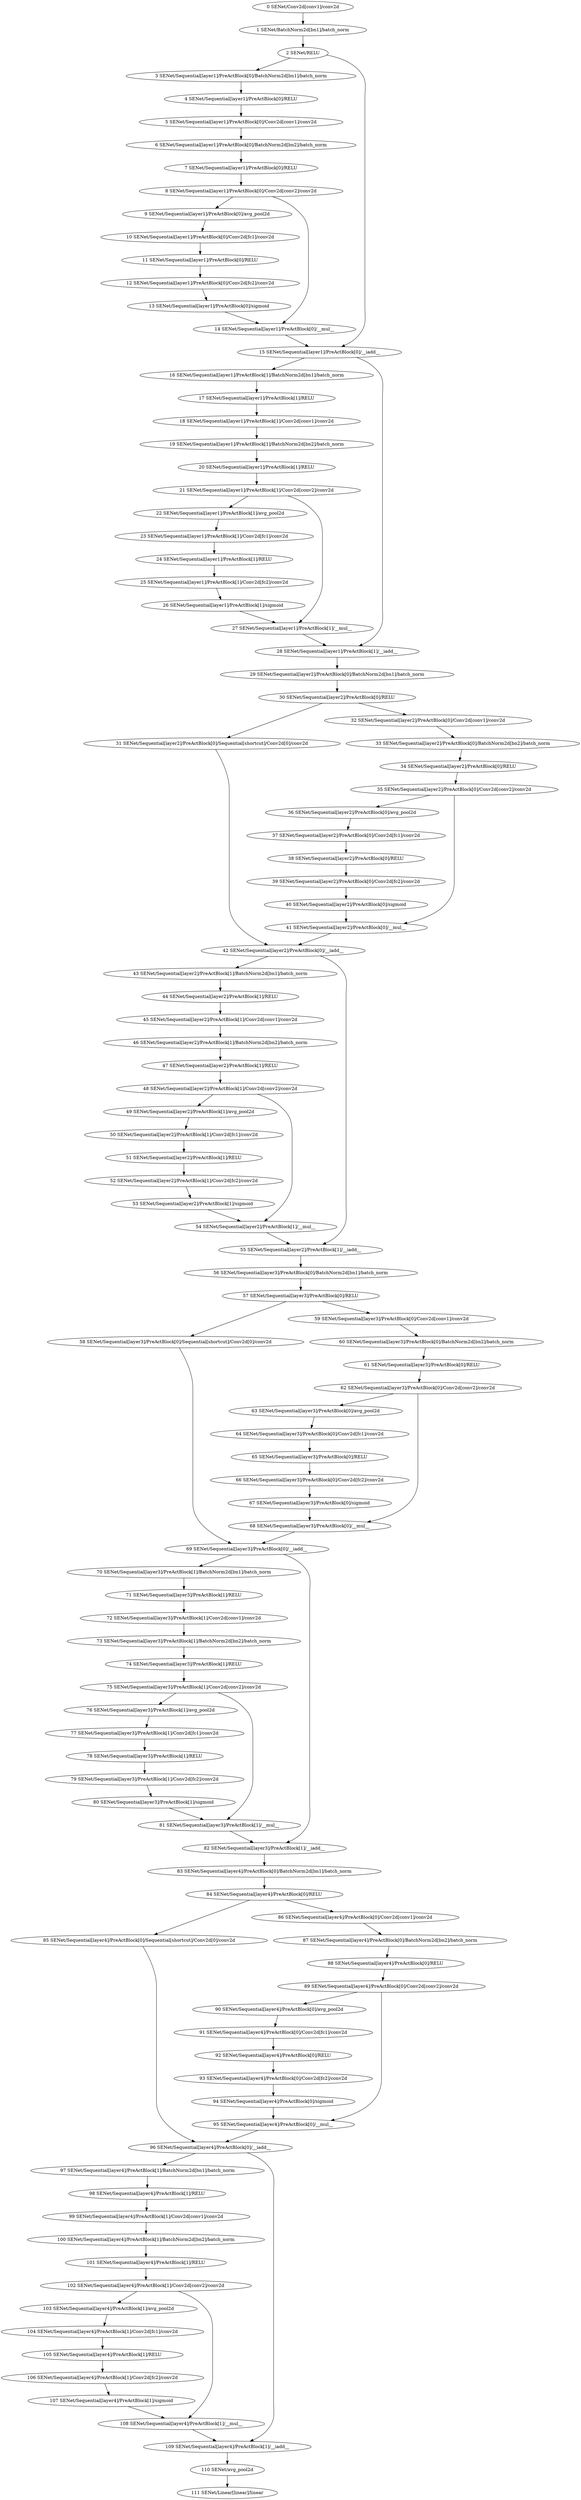 strict digraph  {
"0 SENet/Conv2d[conv1]/conv2d" [id=0, scope="SENet/Conv2d[conv1]", type=conv2d];
"1 SENet/BatchNorm2d[bn1]/batch_norm" [id=1, scope="SENet/BatchNorm2d[bn1]", type=batch_norm];
"2 SENet/RELU" [id=2, scope=SENet, type=RELU];
"3 SENet/Sequential[layer1]/PreActBlock[0]/BatchNorm2d[bn1]/batch_norm" [id=3, scope="SENet/Sequential[layer1]/PreActBlock[0]/BatchNorm2d[bn1]", type=batch_norm];
"4 SENet/Sequential[layer1]/PreActBlock[0]/RELU" [id=4, scope="SENet/Sequential[layer1]/PreActBlock[0]", type=RELU];
"5 SENet/Sequential[layer1]/PreActBlock[0]/Conv2d[conv1]/conv2d" [id=5, scope="SENet/Sequential[layer1]/PreActBlock[0]/Conv2d[conv1]", type=conv2d];
"6 SENet/Sequential[layer1]/PreActBlock[0]/BatchNorm2d[bn2]/batch_norm" [id=6, scope="SENet/Sequential[layer1]/PreActBlock[0]/BatchNorm2d[bn2]", type=batch_norm];
"7 SENet/Sequential[layer1]/PreActBlock[0]/RELU" [id=7, scope="SENet/Sequential[layer1]/PreActBlock[0]", type=RELU];
"8 SENet/Sequential[layer1]/PreActBlock[0]/Conv2d[conv2]/conv2d" [id=8, scope="SENet/Sequential[layer1]/PreActBlock[0]/Conv2d[conv2]", type=conv2d];
"9 SENet/Sequential[layer1]/PreActBlock[0]/avg_pool2d" [id=9, scope="SENet/Sequential[layer1]/PreActBlock[0]", type=avg_pool2d];
"10 SENet/Sequential[layer1]/PreActBlock[0]/Conv2d[fc1]/conv2d" [id=10, scope="SENet/Sequential[layer1]/PreActBlock[0]/Conv2d[fc1]", type=conv2d];
"11 SENet/Sequential[layer1]/PreActBlock[0]/RELU" [id=11, scope="SENet/Sequential[layer1]/PreActBlock[0]", type=RELU];
"12 SENet/Sequential[layer1]/PreActBlock[0]/Conv2d[fc2]/conv2d" [id=12, scope="SENet/Sequential[layer1]/PreActBlock[0]/Conv2d[fc2]", type=conv2d];
"13 SENet/Sequential[layer1]/PreActBlock[0]/sigmoid" [id=13, scope="SENet/Sequential[layer1]/PreActBlock[0]", type=sigmoid];
"14 SENet/Sequential[layer1]/PreActBlock[0]/__mul__" [id=14, scope="SENet/Sequential[layer1]/PreActBlock[0]", type=__mul__];
"15 SENet/Sequential[layer1]/PreActBlock[0]/__iadd__" [id=15, scope="SENet/Sequential[layer1]/PreActBlock[0]", type=__iadd__];
"16 SENet/Sequential[layer1]/PreActBlock[1]/BatchNorm2d[bn1]/batch_norm" [id=16, scope="SENet/Sequential[layer1]/PreActBlock[1]/BatchNorm2d[bn1]", type=batch_norm];
"17 SENet/Sequential[layer1]/PreActBlock[1]/RELU" [id=17, scope="SENet/Sequential[layer1]/PreActBlock[1]", type=RELU];
"18 SENet/Sequential[layer1]/PreActBlock[1]/Conv2d[conv1]/conv2d" [id=18, scope="SENet/Sequential[layer1]/PreActBlock[1]/Conv2d[conv1]", type=conv2d];
"19 SENet/Sequential[layer1]/PreActBlock[1]/BatchNorm2d[bn2]/batch_norm" [id=19, scope="SENet/Sequential[layer1]/PreActBlock[1]/BatchNorm2d[bn2]", type=batch_norm];
"20 SENet/Sequential[layer1]/PreActBlock[1]/RELU" [id=20, scope="SENet/Sequential[layer1]/PreActBlock[1]", type=RELU];
"21 SENet/Sequential[layer1]/PreActBlock[1]/Conv2d[conv2]/conv2d" [id=21, scope="SENet/Sequential[layer1]/PreActBlock[1]/Conv2d[conv2]", type=conv2d];
"22 SENet/Sequential[layer1]/PreActBlock[1]/avg_pool2d" [id=22, scope="SENet/Sequential[layer1]/PreActBlock[1]", type=avg_pool2d];
"23 SENet/Sequential[layer1]/PreActBlock[1]/Conv2d[fc1]/conv2d" [id=23, scope="SENet/Sequential[layer1]/PreActBlock[1]/Conv2d[fc1]", type=conv2d];
"24 SENet/Sequential[layer1]/PreActBlock[1]/RELU" [id=24, scope="SENet/Sequential[layer1]/PreActBlock[1]", type=RELU];
"25 SENet/Sequential[layer1]/PreActBlock[1]/Conv2d[fc2]/conv2d" [id=25, scope="SENet/Sequential[layer1]/PreActBlock[1]/Conv2d[fc2]", type=conv2d];
"26 SENet/Sequential[layer1]/PreActBlock[1]/sigmoid" [id=26, scope="SENet/Sequential[layer1]/PreActBlock[1]", type=sigmoid];
"27 SENet/Sequential[layer1]/PreActBlock[1]/__mul__" [id=27, scope="SENet/Sequential[layer1]/PreActBlock[1]", type=__mul__];
"28 SENet/Sequential[layer1]/PreActBlock[1]/__iadd__" [id=28, scope="SENet/Sequential[layer1]/PreActBlock[1]", type=__iadd__];
"29 SENet/Sequential[layer2]/PreActBlock[0]/BatchNorm2d[bn1]/batch_norm" [id=29, scope="SENet/Sequential[layer2]/PreActBlock[0]/BatchNorm2d[bn1]", type=batch_norm];
"30 SENet/Sequential[layer2]/PreActBlock[0]/RELU" [id=30, scope="SENet/Sequential[layer2]/PreActBlock[0]", type=RELU];
"31 SENet/Sequential[layer2]/PreActBlock[0]/Sequential[shortcut]/Conv2d[0]/conv2d" [id=31, scope="SENet/Sequential[layer2]/PreActBlock[0]/Sequential[shortcut]/Conv2d[0]", type=conv2d];
"32 SENet/Sequential[layer2]/PreActBlock[0]/Conv2d[conv1]/conv2d" [id=32, scope="SENet/Sequential[layer2]/PreActBlock[0]/Conv2d[conv1]", type=conv2d];
"33 SENet/Sequential[layer2]/PreActBlock[0]/BatchNorm2d[bn2]/batch_norm" [id=33, scope="SENet/Sequential[layer2]/PreActBlock[0]/BatchNorm2d[bn2]", type=batch_norm];
"34 SENet/Sequential[layer2]/PreActBlock[0]/RELU" [id=34, scope="SENet/Sequential[layer2]/PreActBlock[0]", type=RELU];
"35 SENet/Sequential[layer2]/PreActBlock[0]/Conv2d[conv2]/conv2d" [id=35, scope="SENet/Sequential[layer2]/PreActBlock[0]/Conv2d[conv2]", type=conv2d];
"36 SENet/Sequential[layer2]/PreActBlock[0]/avg_pool2d" [id=36, scope="SENet/Sequential[layer2]/PreActBlock[0]", type=avg_pool2d];
"37 SENet/Sequential[layer2]/PreActBlock[0]/Conv2d[fc1]/conv2d" [id=37, scope="SENet/Sequential[layer2]/PreActBlock[0]/Conv2d[fc1]", type=conv2d];
"38 SENet/Sequential[layer2]/PreActBlock[0]/RELU" [id=38, scope="SENet/Sequential[layer2]/PreActBlock[0]", type=RELU];
"39 SENet/Sequential[layer2]/PreActBlock[0]/Conv2d[fc2]/conv2d" [id=39, scope="SENet/Sequential[layer2]/PreActBlock[0]/Conv2d[fc2]", type=conv2d];
"40 SENet/Sequential[layer2]/PreActBlock[0]/sigmoid" [id=40, scope="SENet/Sequential[layer2]/PreActBlock[0]", type=sigmoid];
"41 SENet/Sequential[layer2]/PreActBlock[0]/__mul__" [id=41, scope="SENet/Sequential[layer2]/PreActBlock[0]", type=__mul__];
"42 SENet/Sequential[layer2]/PreActBlock[0]/__iadd__" [id=42, scope="SENet/Sequential[layer2]/PreActBlock[0]", type=__iadd__];
"43 SENet/Sequential[layer2]/PreActBlock[1]/BatchNorm2d[bn1]/batch_norm" [id=43, scope="SENet/Sequential[layer2]/PreActBlock[1]/BatchNorm2d[bn1]", type=batch_norm];
"44 SENet/Sequential[layer2]/PreActBlock[1]/RELU" [id=44, scope="SENet/Sequential[layer2]/PreActBlock[1]", type=RELU];
"45 SENet/Sequential[layer2]/PreActBlock[1]/Conv2d[conv1]/conv2d" [id=45, scope="SENet/Sequential[layer2]/PreActBlock[1]/Conv2d[conv1]", type=conv2d];
"46 SENet/Sequential[layer2]/PreActBlock[1]/BatchNorm2d[bn2]/batch_norm" [id=46, scope="SENet/Sequential[layer2]/PreActBlock[1]/BatchNorm2d[bn2]", type=batch_norm];
"47 SENet/Sequential[layer2]/PreActBlock[1]/RELU" [id=47, scope="SENet/Sequential[layer2]/PreActBlock[1]", type=RELU];
"48 SENet/Sequential[layer2]/PreActBlock[1]/Conv2d[conv2]/conv2d" [id=48, scope="SENet/Sequential[layer2]/PreActBlock[1]/Conv2d[conv2]", type=conv2d];
"49 SENet/Sequential[layer2]/PreActBlock[1]/avg_pool2d" [id=49, scope="SENet/Sequential[layer2]/PreActBlock[1]", type=avg_pool2d];
"50 SENet/Sequential[layer2]/PreActBlock[1]/Conv2d[fc1]/conv2d" [id=50, scope="SENet/Sequential[layer2]/PreActBlock[1]/Conv2d[fc1]", type=conv2d];
"51 SENet/Sequential[layer2]/PreActBlock[1]/RELU" [id=51, scope="SENet/Sequential[layer2]/PreActBlock[1]", type=RELU];
"52 SENet/Sequential[layer2]/PreActBlock[1]/Conv2d[fc2]/conv2d" [id=52, scope="SENet/Sequential[layer2]/PreActBlock[1]/Conv2d[fc2]", type=conv2d];
"53 SENet/Sequential[layer2]/PreActBlock[1]/sigmoid" [id=53, scope="SENet/Sequential[layer2]/PreActBlock[1]", type=sigmoid];
"54 SENet/Sequential[layer2]/PreActBlock[1]/__mul__" [id=54, scope="SENet/Sequential[layer2]/PreActBlock[1]", type=__mul__];
"55 SENet/Sequential[layer2]/PreActBlock[1]/__iadd__" [id=55, scope="SENet/Sequential[layer2]/PreActBlock[1]", type=__iadd__];
"56 SENet/Sequential[layer3]/PreActBlock[0]/BatchNorm2d[bn1]/batch_norm" [id=56, scope="SENet/Sequential[layer3]/PreActBlock[0]/BatchNorm2d[bn1]", type=batch_norm];
"57 SENet/Sequential[layer3]/PreActBlock[0]/RELU" [id=57, scope="SENet/Sequential[layer3]/PreActBlock[0]", type=RELU];
"58 SENet/Sequential[layer3]/PreActBlock[0]/Sequential[shortcut]/Conv2d[0]/conv2d" [id=58, scope="SENet/Sequential[layer3]/PreActBlock[0]/Sequential[shortcut]/Conv2d[0]", type=conv2d];
"59 SENet/Sequential[layer3]/PreActBlock[0]/Conv2d[conv1]/conv2d" [id=59, scope="SENet/Sequential[layer3]/PreActBlock[0]/Conv2d[conv1]", type=conv2d];
"60 SENet/Sequential[layer3]/PreActBlock[0]/BatchNorm2d[bn2]/batch_norm" [id=60, scope="SENet/Sequential[layer3]/PreActBlock[0]/BatchNorm2d[bn2]", type=batch_norm];
"61 SENet/Sequential[layer3]/PreActBlock[0]/RELU" [id=61, scope="SENet/Sequential[layer3]/PreActBlock[0]", type=RELU];
"62 SENet/Sequential[layer3]/PreActBlock[0]/Conv2d[conv2]/conv2d" [id=62, scope="SENet/Sequential[layer3]/PreActBlock[0]/Conv2d[conv2]", type=conv2d];
"63 SENet/Sequential[layer3]/PreActBlock[0]/avg_pool2d" [id=63, scope="SENet/Sequential[layer3]/PreActBlock[0]", type=avg_pool2d];
"64 SENet/Sequential[layer3]/PreActBlock[0]/Conv2d[fc1]/conv2d" [id=64, scope="SENet/Sequential[layer3]/PreActBlock[0]/Conv2d[fc1]", type=conv2d];
"65 SENet/Sequential[layer3]/PreActBlock[0]/RELU" [id=65, scope="SENet/Sequential[layer3]/PreActBlock[0]", type=RELU];
"66 SENet/Sequential[layer3]/PreActBlock[0]/Conv2d[fc2]/conv2d" [id=66, scope="SENet/Sequential[layer3]/PreActBlock[0]/Conv2d[fc2]", type=conv2d];
"67 SENet/Sequential[layer3]/PreActBlock[0]/sigmoid" [id=67, scope="SENet/Sequential[layer3]/PreActBlock[0]", type=sigmoid];
"68 SENet/Sequential[layer3]/PreActBlock[0]/__mul__" [id=68, scope="SENet/Sequential[layer3]/PreActBlock[0]", type=__mul__];
"69 SENet/Sequential[layer3]/PreActBlock[0]/__iadd__" [id=69, scope="SENet/Sequential[layer3]/PreActBlock[0]", type=__iadd__];
"70 SENet/Sequential[layer3]/PreActBlock[1]/BatchNorm2d[bn1]/batch_norm" [id=70, scope="SENet/Sequential[layer3]/PreActBlock[1]/BatchNorm2d[bn1]", type=batch_norm];
"71 SENet/Sequential[layer3]/PreActBlock[1]/RELU" [id=71, scope="SENet/Sequential[layer3]/PreActBlock[1]", type=RELU];
"72 SENet/Sequential[layer3]/PreActBlock[1]/Conv2d[conv1]/conv2d" [id=72, scope="SENet/Sequential[layer3]/PreActBlock[1]/Conv2d[conv1]", type=conv2d];
"73 SENet/Sequential[layer3]/PreActBlock[1]/BatchNorm2d[bn2]/batch_norm" [id=73, scope="SENet/Sequential[layer3]/PreActBlock[1]/BatchNorm2d[bn2]", type=batch_norm];
"74 SENet/Sequential[layer3]/PreActBlock[1]/RELU" [id=74, scope="SENet/Sequential[layer3]/PreActBlock[1]", type=RELU];
"75 SENet/Sequential[layer3]/PreActBlock[1]/Conv2d[conv2]/conv2d" [id=75, scope="SENet/Sequential[layer3]/PreActBlock[1]/Conv2d[conv2]", type=conv2d];
"76 SENet/Sequential[layer3]/PreActBlock[1]/avg_pool2d" [id=76, scope="SENet/Sequential[layer3]/PreActBlock[1]", type=avg_pool2d];
"77 SENet/Sequential[layer3]/PreActBlock[1]/Conv2d[fc1]/conv2d" [id=77, scope="SENet/Sequential[layer3]/PreActBlock[1]/Conv2d[fc1]", type=conv2d];
"78 SENet/Sequential[layer3]/PreActBlock[1]/RELU" [id=78, scope="SENet/Sequential[layer3]/PreActBlock[1]", type=RELU];
"79 SENet/Sequential[layer3]/PreActBlock[1]/Conv2d[fc2]/conv2d" [id=79, scope="SENet/Sequential[layer3]/PreActBlock[1]/Conv2d[fc2]", type=conv2d];
"80 SENet/Sequential[layer3]/PreActBlock[1]/sigmoid" [id=80, scope="SENet/Sequential[layer3]/PreActBlock[1]", type=sigmoid];
"81 SENet/Sequential[layer3]/PreActBlock[1]/__mul__" [id=81, scope="SENet/Sequential[layer3]/PreActBlock[1]", type=__mul__];
"82 SENet/Sequential[layer3]/PreActBlock[1]/__iadd__" [id=82, scope="SENet/Sequential[layer3]/PreActBlock[1]", type=__iadd__];
"83 SENet/Sequential[layer4]/PreActBlock[0]/BatchNorm2d[bn1]/batch_norm" [id=83, scope="SENet/Sequential[layer4]/PreActBlock[0]/BatchNorm2d[bn1]", type=batch_norm];
"84 SENet/Sequential[layer4]/PreActBlock[0]/RELU" [id=84, scope="SENet/Sequential[layer4]/PreActBlock[0]", type=RELU];
"85 SENet/Sequential[layer4]/PreActBlock[0]/Sequential[shortcut]/Conv2d[0]/conv2d" [id=85, scope="SENet/Sequential[layer4]/PreActBlock[0]/Sequential[shortcut]/Conv2d[0]", type=conv2d];
"86 SENet/Sequential[layer4]/PreActBlock[0]/Conv2d[conv1]/conv2d" [id=86, scope="SENet/Sequential[layer4]/PreActBlock[0]/Conv2d[conv1]", type=conv2d];
"87 SENet/Sequential[layer4]/PreActBlock[0]/BatchNorm2d[bn2]/batch_norm" [id=87, scope="SENet/Sequential[layer4]/PreActBlock[0]/BatchNorm2d[bn2]", type=batch_norm];
"88 SENet/Sequential[layer4]/PreActBlock[0]/RELU" [id=88, scope="SENet/Sequential[layer4]/PreActBlock[0]", type=RELU];
"89 SENet/Sequential[layer4]/PreActBlock[0]/Conv2d[conv2]/conv2d" [id=89, scope="SENet/Sequential[layer4]/PreActBlock[0]/Conv2d[conv2]", type=conv2d];
"90 SENet/Sequential[layer4]/PreActBlock[0]/avg_pool2d" [id=90, scope="SENet/Sequential[layer4]/PreActBlock[0]", type=avg_pool2d];
"91 SENet/Sequential[layer4]/PreActBlock[0]/Conv2d[fc1]/conv2d" [id=91, scope="SENet/Sequential[layer4]/PreActBlock[0]/Conv2d[fc1]", type=conv2d];
"92 SENet/Sequential[layer4]/PreActBlock[0]/RELU" [id=92, scope="SENet/Sequential[layer4]/PreActBlock[0]", type=RELU];
"93 SENet/Sequential[layer4]/PreActBlock[0]/Conv2d[fc2]/conv2d" [id=93, scope="SENet/Sequential[layer4]/PreActBlock[0]/Conv2d[fc2]", type=conv2d];
"94 SENet/Sequential[layer4]/PreActBlock[0]/sigmoid" [id=94, scope="SENet/Sequential[layer4]/PreActBlock[0]", type=sigmoid];
"95 SENet/Sequential[layer4]/PreActBlock[0]/__mul__" [id=95, scope="SENet/Sequential[layer4]/PreActBlock[0]", type=__mul__];
"96 SENet/Sequential[layer4]/PreActBlock[0]/__iadd__" [id=96, scope="SENet/Sequential[layer4]/PreActBlock[0]", type=__iadd__];
"97 SENet/Sequential[layer4]/PreActBlock[1]/BatchNorm2d[bn1]/batch_norm" [id=97, scope="SENet/Sequential[layer4]/PreActBlock[1]/BatchNorm2d[bn1]", type=batch_norm];
"98 SENet/Sequential[layer4]/PreActBlock[1]/RELU" [id=98, scope="SENet/Sequential[layer4]/PreActBlock[1]", type=RELU];
"99 SENet/Sequential[layer4]/PreActBlock[1]/Conv2d[conv1]/conv2d" [id=99, scope="SENet/Sequential[layer4]/PreActBlock[1]/Conv2d[conv1]", type=conv2d];
"100 SENet/Sequential[layer4]/PreActBlock[1]/BatchNorm2d[bn2]/batch_norm" [id=100, scope="SENet/Sequential[layer4]/PreActBlock[1]/BatchNorm2d[bn2]", type=batch_norm];
"101 SENet/Sequential[layer4]/PreActBlock[1]/RELU" [id=101, scope="SENet/Sequential[layer4]/PreActBlock[1]", type=RELU];
"102 SENet/Sequential[layer4]/PreActBlock[1]/Conv2d[conv2]/conv2d" [id=102, scope="SENet/Sequential[layer4]/PreActBlock[1]/Conv2d[conv2]", type=conv2d];
"103 SENet/Sequential[layer4]/PreActBlock[1]/avg_pool2d" [id=103, scope="SENet/Sequential[layer4]/PreActBlock[1]", type=avg_pool2d];
"104 SENet/Sequential[layer4]/PreActBlock[1]/Conv2d[fc1]/conv2d" [id=104, scope="SENet/Sequential[layer4]/PreActBlock[1]/Conv2d[fc1]", type=conv2d];
"105 SENet/Sequential[layer4]/PreActBlock[1]/RELU" [id=105, scope="SENet/Sequential[layer4]/PreActBlock[1]", type=RELU];
"106 SENet/Sequential[layer4]/PreActBlock[1]/Conv2d[fc2]/conv2d" [id=106, scope="SENet/Sequential[layer4]/PreActBlock[1]/Conv2d[fc2]", type=conv2d];
"107 SENet/Sequential[layer4]/PreActBlock[1]/sigmoid" [id=107, scope="SENet/Sequential[layer4]/PreActBlock[1]", type=sigmoid];
"108 SENet/Sequential[layer4]/PreActBlock[1]/__mul__" [id=108, scope="SENet/Sequential[layer4]/PreActBlock[1]", type=__mul__];
"109 SENet/Sequential[layer4]/PreActBlock[1]/__iadd__" [id=109, scope="SENet/Sequential[layer4]/PreActBlock[1]", type=__iadd__];
"110 SENet/avg_pool2d" [id=110, scope=SENet, type=avg_pool2d];
"111 SENet/Linear[linear]/linear" [id=111, scope="SENet/Linear[linear]", type=linear];
"0 SENet/Conv2d[conv1]/conv2d" -> "1 SENet/BatchNorm2d[bn1]/batch_norm";
"1 SENet/BatchNorm2d[bn1]/batch_norm" -> "2 SENet/RELU";
"2 SENet/RELU" -> "3 SENet/Sequential[layer1]/PreActBlock[0]/BatchNorm2d[bn1]/batch_norm";
"3 SENet/Sequential[layer1]/PreActBlock[0]/BatchNorm2d[bn1]/batch_norm" -> "4 SENet/Sequential[layer1]/PreActBlock[0]/RELU";
"4 SENet/Sequential[layer1]/PreActBlock[0]/RELU" -> "5 SENet/Sequential[layer1]/PreActBlock[0]/Conv2d[conv1]/conv2d";
"5 SENet/Sequential[layer1]/PreActBlock[0]/Conv2d[conv1]/conv2d" -> "6 SENet/Sequential[layer1]/PreActBlock[0]/BatchNorm2d[bn2]/batch_norm";
"6 SENet/Sequential[layer1]/PreActBlock[0]/BatchNorm2d[bn2]/batch_norm" -> "7 SENet/Sequential[layer1]/PreActBlock[0]/RELU";
"7 SENet/Sequential[layer1]/PreActBlock[0]/RELU" -> "8 SENet/Sequential[layer1]/PreActBlock[0]/Conv2d[conv2]/conv2d";
"8 SENet/Sequential[layer1]/PreActBlock[0]/Conv2d[conv2]/conv2d" -> "9 SENet/Sequential[layer1]/PreActBlock[0]/avg_pool2d";
"2 SENet/RELU" -> "15 SENet/Sequential[layer1]/PreActBlock[0]/__iadd__";
"8 SENet/Sequential[layer1]/PreActBlock[0]/Conv2d[conv2]/conv2d" -> "14 SENet/Sequential[layer1]/PreActBlock[0]/__mul__";
"9 SENet/Sequential[layer1]/PreActBlock[0]/avg_pool2d" -> "10 SENet/Sequential[layer1]/PreActBlock[0]/Conv2d[fc1]/conv2d";
"10 SENet/Sequential[layer1]/PreActBlock[0]/Conv2d[fc1]/conv2d" -> "11 SENet/Sequential[layer1]/PreActBlock[0]/RELU";
"11 SENet/Sequential[layer1]/PreActBlock[0]/RELU" -> "12 SENet/Sequential[layer1]/PreActBlock[0]/Conv2d[fc2]/conv2d";
"12 SENet/Sequential[layer1]/PreActBlock[0]/Conv2d[fc2]/conv2d" -> "13 SENet/Sequential[layer1]/PreActBlock[0]/sigmoid";
"13 SENet/Sequential[layer1]/PreActBlock[0]/sigmoid" -> "14 SENet/Sequential[layer1]/PreActBlock[0]/__mul__";
"14 SENet/Sequential[layer1]/PreActBlock[0]/__mul__" -> "15 SENet/Sequential[layer1]/PreActBlock[0]/__iadd__";
"15 SENet/Sequential[layer1]/PreActBlock[0]/__iadd__" -> "16 SENet/Sequential[layer1]/PreActBlock[1]/BatchNorm2d[bn1]/batch_norm";
"15 SENet/Sequential[layer1]/PreActBlock[0]/__iadd__" -> "28 SENet/Sequential[layer1]/PreActBlock[1]/__iadd__";
"16 SENet/Sequential[layer1]/PreActBlock[1]/BatchNorm2d[bn1]/batch_norm" -> "17 SENet/Sequential[layer1]/PreActBlock[1]/RELU";
"17 SENet/Sequential[layer1]/PreActBlock[1]/RELU" -> "18 SENet/Sequential[layer1]/PreActBlock[1]/Conv2d[conv1]/conv2d";
"18 SENet/Sequential[layer1]/PreActBlock[1]/Conv2d[conv1]/conv2d" -> "19 SENet/Sequential[layer1]/PreActBlock[1]/BatchNorm2d[bn2]/batch_norm";
"19 SENet/Sequential[layer1]/PreActBlock[1]/BatchNorm2d[bn2]/batch_norm" -> "20 SENet/Sequential[layer1]/PreActBlock[1]/RELU";
"20 SENet/Sequential[layer1]/PreActBlock[1]/RELU" -> "21 SENet/Sequential[layer1]/PreActBlock[1]/Conv2d[conv2]/conv2d";
"21 SENet/Sequential[layer1]/PreActBlock[1]/Conv2d[conv2]/conv2d" -> "22 SENet/Sequential[layer1]/PreActBlock[1]/avg_pool2d";
"21 SENet/Sequential[layer1]/PreActBlock[1]/Conv2d[conv2]/conv2d" -> "27 SENet/Sequential[layer1]/PreActBlock[1]/__mul__";
"22 SENet/Sequential[layer1]/PreActBlock[1]/avg_pool2d" -> "23 SENet/Sequential[layer1]/PreActBlock[1]/Conv2d[fc1]/conv2d";
"23 SENet/Sequential[layer1]/PreActBlock[1]/Conv2d[fc1]/conv2d" -> "24 SENet/Sequential[layer1]/PreActBlock[1]/RELU";
"24 SENet/Sequential[layer1]/PreActBlock[1]/RELU" -> "25 SENet/Sequential[layer1]/PreActBlock[1]/Conv2d[fc2]/conv2d";
"25 SENet/Sequential[layer1]/PreActBlock[1]/Conv2d[fc2]/conv2d" -> "26 SENet/Sequential[layer1]/PreActBlock[1]/sigmoid";
"26 SENet/Sequential[layer1]/PreActBlock[1]/sigmoid" -> "27 SENet/Sequential[layer1]/PreActBlock[1]/__mul__";
"27 SENet/Sequential[layer1]/PreActBlock[1]/__mul__" -> "28 SENet/Sequential[layer1]/PreActBlock[1]/__iadd__";
"28 SENet/Sequential[layer1]/PreActBlock[1]/__iadd__" -> "29 SENet/Sequential[layer2]/PreActBlock[0]/BatchNorm2d[bn1]/batch_norm";
"29 SENet/Sequential[layer2]/PreActBlock[0]/BatchNorm2d[bn1]/batch_norm" -> "30 SENet/Sequential[layer2]/PreActBlock[0]/RELU";
"30 SENet/Sequential[layer2]/PreActBlock[0]/RELU" -> "31 SENet/Sequential[layer2]/PreActBlock[0]/Sequential[shortcut]/Conv2d[0]/conv2d";
"30 SENet/Sequential[layer2]/PreActBlock[0]/RELU" -> "32 SENet/Sequential[layer2]/PreActBlock[0]/Conv2d[conv1]/conv2d";
"31 SENet/Sequential[layer2]/PreActBlock[0]/Sequential[shortcut]/Conv2d[0]/conv2d" -> "42 SENet/Sequential[layer2]/PreActBlock[0]/__iadd__";
"32 SENet/Sequential[layer2]/PreActBlock[0]/Conv2d[conv1]/conv2d" -> "33 SENet/Sequential[layer2]/PreActBlock[0]/BatchNorm2d[bn2]/batch_norm";
"33 SENet/Sequential[layer2]/PreActBlock[0]/BatchNorm2d[bn2]/batch_norm" -> "34 SENet/Sequential[layer2]/PreActBlock[0]/RELU";
"34 SENet/Sequential[layer2]/PreActBlock[0]/RELU" -> "35 SENet/Sequential[layer2]/PreActBlock[0]/Conv2d[conv2]/conv2d";
"35 SENet/Sequential[layer2]/PreActBlock[0]/Conv2d[conv2]/conv2d" -> "36 SENet/Sequential[layer2]/PreActBlock[0]/avg_pool2d";
"35 SENet/Sequential[layer2]/PreActBlock[0]/Conv2d[conv2]/conv2d" -> "41 SENet/Sequential[layer2]/PreActBlock[0]/__mul__";
"36 SENet/Sequential[layer2]/PreActBlock[0]/avg_pool2d" -> "37 SENet/Sequential[layer2]/PreActBlock[0]/Conv2d[fc1]/conv2d";
"37 SENet/Sequential[layer2]/PreActBlock[0]/Conv2d[fc1]/conv2d" -> "38 SENet/Sequential[layer2]/PreActBlock[0]/RELU";
"38 SENet/Sequential[layer2]/PreActBlock[0]/RELU" -> "39 SENet/Sequential[layer2]/PreActBlock[0]/Conv2d[fc2]/conv2d";
"39 SENet/Sequential[layer2]/PreActBlock[0]/Conv2d[fc2]/conv2d" -> "40 SENet/Sequential[layer2]/PreActBlock[0]/sigmoid";
"40 SENet/Sequential[layer2]/PreActBlock[0]/sigmoid" -> "41 SENet/Sequential[layer2]/PreActBlock[0]/__mul__";
"41 SENet/Sequential[layer2]/PreActBlock[0]/__mul__" -> "42 SENet/Sequential[layer2]/PreActBlock[0]/__iadd__";
"42 SENet/Sequential[layer2]/PreActBlock[0]/__iadd__" -> "43 SENet/Sequential[layer2]/PreActBlock[1]/BatchNorm2d[bn1]/batch_norm";
"42 SENet/Sequential[layer2]/PreActBlock[0]/__iadd__" -> "55 SENet/Sequential[layer2]/PreActBlock[1]/__iadd__";
"43 SENet/Sequential[layer2]/PreActBlock[1]/BatchNorm2d[bn1]/batch_norm" -> "44 SENet/Sequential[layer2]/PreActBlock[1]/RELU";
"44 SENet/Sequential[layer2]/PreActBlock[1]/RELU" -> "45 SENet/Sequential[layer2]/PreActBlock[1]/Conv2d[conv1]/conv2d";
"45 SENet/Sequential[layer2]/PreActBlock[1]/Conv2d[conv1]/conv2d" -> "46 SENet/Sequential[layer2]/PreActBlock[1]/BatchNorm2d[bn2]/batch_norm";
"46 SENet/Sequential[layer2]/PreActBlock[1]/BatchNorm2d[bn2]/batch_norm" -> "47 SENet/Sequential[layer2]/PreActBlock[1]/RELU";
"47 SENet/Sequential[layer2]/PreActBlock[1]/RELU" -> "48 SENet/Sequential[layer2]/PreActBlock[1]/Conv2d[conv2]/conv2d";
"48 SENet/Sequential[layer2]/PreActBlock[1]/Conv2d[conv2]/conv2d" -> "49 SENet/Sequential[layer2]/PreActBlock[1]/avg_pool2d";
"48 SENet/Sequential[layer2]/PreActBlock[1]/Conv2d[conv2]/conv2d" -> "54 SENet/Sequential[layer2]/PreActBlock[1]/__mul__";
"49 SENet/Sequential[layer2]/PreActBlock[1]/avg_pool2d" -> "50 SENet/Sequential[layer2]/PreActBlock[1]/Conv2d[fc1]/conv2d";
"50 SENet/Sequential[layer2]/PreActBlock[1]/Conv2d[fc1]/conv2d" -> "51 SENet/Sequential[layer2]/PreActBlock[1]/RELU";
"51 SENet/Sequential[layer2]/PreActBlock[1]/RELU" -> "52 SENet/Sequential[layer2]/PreActBlock[1]/Conv2d[fc2]/conv2d";
"52 SENet/Sequential[layer2]/PreActBlock[1]/Conv2d[fc2]/conv2d" -> "53 SENet/Sequential[layer2]/PreActBlock[1]/sigmoid";
"53 SENet/Sequential[layer2]/PreActBlock[1]/sigmoid" -> "54 SENet/Sequential[layer2]/PreActBlock[1]/__mul__";
"54 SENet/Sequential[layer2]/PreActBlock[1]/__mul__" -> "55 SENet/Sequential[layer2]/PreActBlock[1]/__iadd__";
"55 SENet/Sequential[layer2]/PreActBlock[1]/__iadd__" -> "56 SENet/Sequential[layer3]/PreActBlock[0]/BatchNorm2d[bn1]/batch_norm";
"56 SENet/Sequential[layer3]/PreActBlock[0]/BatchNorm2d[bn1]/batch_norm" -> "57 SENet/Sequential[layer3]/PreActBlock[0]/RELU";
"57 SENet/Sequential[layer3]/PreActBlock[0]/RELU" -> "58 SENet/Sequential[layer3]/PreActBlock[0]/Sequential[shortcut]/Conv2d[0]/conv2d";
"57 SENet/Sequential[layer3]/PreActBlock[0]/RELU" -> "59 SENet/Sequential[layer3]/PreActBlock[0]/Conv2d[conv1]/conv2d";
"58 SENet/Sequential[layer3]/PreActBlock[0]/Sequential[shortcut]/Conv2d[0]/conv2d" -> "69 SENet/Sequential[layer3]/PreActBlock[0]/__iadd__";
"59 SENet/Sequential[layer3]/PreActBlock[0]/Conv2d[conv1]/conv2d" -> "60 SENet/Sequential[layer3]/PreActBlock[0]/BatchNorm2d[bn2]/batch_norm";
"60 SENet/Sequential[layer3]/PreActBlock[0]/BatchNorm2d[bn2]/batch_norm" -> "61 SENet/Sequential[layer3]/PreActBlock[0]/RELU";
"61 SENet/Sequential[layer3]/PreActBlock[0]/RELU" -> "62 SENet/Sequential[layer3]/PreActBlock[0]/Conv2d[conv2]/conv2d";
"62 SENet/Sequential[layer3]/PreActBlock[0]/Conv2d[conv2]/conv2d" -> "63 SENet/Sequential[layer3]/PreActBlock[0]/avg_pool2d";
"62 SENet/Sequential[layer3]/PreActBlock[0]/Conv2d[conv2]/conv2d" -> "68 SENet/Sequential[layer3]/PreActBlock[0]/__mul__";
"63 SENet/Sequential[layer3]/PreActBlock[0]/avg_pool2d" -> "64 SENet/Sequential[layer3]/PreActBlock[0]/Conv2d[fc1]/conv2d";
"64 SENet/Sequential[layer3]/PreActBlock[0]/Conv2d[fc1]/conv2d" -> "65 SENet/Sequential[layer3]/PreActBlock[0]/RELU";
"65 SENet/Sequential[layer3]/PreActBlock[0]/RELU" -> "66 SENet/Sequential[layer3]/PreActBlock[0]/Conv2d[fc2]/conv2d";
"66 SENet/Sequential[layer3]/PreActBlock[0]/Conv2d[fc2]/conv2d" -> "67 SENet/Sequential[layer3]/PreActBlock[0]/sigmoid";
"67 SENet/Sequential[layer3]/PreActBlock[0]/sigmoid" -> "68 SENet/Sequential[layer3]/PreActBlock[0]/__mul__";
"68 SENet/Sequential[layer3]/PreActBlock[0]/__mul__" -> "69 SENet/Sequential[layer3]/PreActBlock[0]/__iadd__";
"69 SENet/Sequential[layer3]/PreActBlock[0]/__iadd__" -> "70 SENet/Sequential[layer3]/PreActBlock[1]/BatchNorm2d[bn1]/batch_norm";
"69 SENet/Sequential[layer3]/PreActBlock[0]/__iadd__" -> "82 SENet/Sequential[layer3]/PreActBlock[1]/__iadd__";
"70 SENet/Sequential[layer3]/PreActBlock[1]/BatchNorm2d[bn1]/batch_norm" -> "71 SENet/Sequential[layer3]/PreActBlock[1]/RELU";
"71 SENet/Sequential[layer3]/PreActBlock[1]/RELU" -> "72 SENet/Sequential[layer3]/PreActBlock[1]/Conv2d[conv1]/conv2d";
"72 SENet/Sequential[layer3]/PreActBlock[1]/Conv2d[conv1]/conv2d" -> "73 SENet/Sequential[layer3]/PreActBlock[1]/BatchNorm2d[bn2]/batch_norm";
"73 SENet/Sequential[layer3]/PreActBlock[1]/BatchNorm2d[bn2]/batch_norm" -> "74 SENet/Sequential[layer3]/PreActBlock[1]/RELU";
"74 SENet/Sequential[layer3]/PreActBlock[1]/RELU" -> "75 SENet/Sequential[layer3]/PreActBlock[1]/Conv2d[conv2]/conv2d";
"75 SENet/Sequential[layer3]/PreActBlock[1]/Conv2d[conv2]/conv2d" -> "76 SENet/Sequential[layer3]/PreActBlock[1]/avg_pool2d";
"75 SENet/Sequential[layer3]/PreActBlock[1]/Conv2d[conv2]/conv2d" -> "81 SENet/Sequential[layer3]/PreActBlock[1]/__mul__";
"76 SENet/Sequential[layer3]/PreActBlock[1]/avg_pool2d" -> "77 SENet/Sequential[layer3]/PreActBlock[1]/Conv2d[fc1]/conv2d";
"77 SENet/Sequential[layer3]/PreActBlock[1]/Conv2d[fc1]/conv2d" -> "78 SENet/Sequential[layer3]/PreActBlock[1]/RELU";
"78 SENet/Sequential[layer3]/PreActBlock[1]/RELU" -> "79 SENet/Sequential[layer3]/PreActBlock[1]/Conv2d[fc2]/conv2d";
"79 SENet/Sequential[layer3]/PreActBlock[1]/Conv2d[fc2]/conv2d" -> "80 SENet/Sequential[layer3]/PreActBlock[1]/sigmoid";
"80 SENet/Sequential[layer3]/PreActBlock[1]/sigmoid" -> "81 SENet/Sequential[layer3]/PreActBlock[1]/__mul__";
"81 SENet/Sequential[layer3]/PreActBlock[1]/__mul__" -> "82 SENet/Sequential[layer3]/PreActBlock[1]/__iadd__";
"82 SENet/Sequential[layer3]/PreActBlock[1]/__iadd__" -> "83 SENet/Sequential[layer4]/PreActBlock[0]/BatchNorm2d[bn1]/batch_norm";
"83 SENet/Sequential[layer4]/PreActBlock[0]/BatchNorm2d[bn1]/batch_norm" -> "84 SENet/Sequential[layer4]/PreActBlock[0]/RELU";
"84 SENet/Sequential[layer4]/PreActBlock[0]/RELU" -> "85 SENet/Sequential[layer4]/PreActBlock[0]/Sequential[shortcut]/Conv2d[0]/conv2d";
"84 SENet/Sequential[layer4]/PreActBlock[0]/RELU" -> "86 SENet/Sequential[layer4]/PreActBlock[0]/Conv2d[conv1]/conv2d";
"85 SENet/Sequential[layer4]/PreActBlock[0]/Sequential[shortcut]/Conv2d[0]/conv2d" -> "96 SENet/Sequential[layer4]/PreActBlock[0]/__iadd__";
"86 SENet/Sequential[layer4]/PreActBlock[0]/Conv2d[conv1]/conv2d" -> "87 SENet/Sequential[layer4]/PreActBlock[0]/BatchNorm2d[bn2]/batch_norm";
"87 SENet/Sequential[layer4]/PreActBlock[0]/BatchNorm2d[bn2]/batch_norm" -> "88 SENet/Sequential[layer4]/PreActBlock[0]/RELU";
"88 SENet/Sequential[layer4]/PreActBlock[0]/RELU" -> "89 SENet/Sequential[layer4]/PreActBlock[0]/Conv2d[conv2]/conv2d";
"89 SENet/Sequential[layer4]/PreActBlock[0]/Conv2d[conv2]/conv2d" -> "90 SENet/Sequential[layer4]/PreActBlock[0]/avg_pool2d";
"89 SENet/Sequential[layer4]/PreActBlock[0]/Conv2d[conv2]/conv2d" -> "95 SENet/Sequential[layer4]/PreActBlock[0]/__mul__";
"90 SENet/Sequential[layer4]/PreActBlock[0]/avg_pool2d" -> "91 SENet/Sequential[layer4]/PreActBlock[0]/Conv2d[fc1]/conv2d";
"91 SENet/Sequential[layer4]/PreActBlock[0]/Conv2d[fc1]/conv2d" -> "92 SENet/Sequential[layer4]/PreActBlock[0]/RELU";
"92 SENet/Sequential[layer4]/PreActBlock[0]/RELU" -> "93 SENet/Sequential[layer4]/PreActBlock[0]/Conv2d[fc2]/conv2d";
"93 SENet/Sequential[layer4]/PreActBlock[0]/Conv2d[fc2]/conv2d" -> "94 SENet/Sequential[layer4]/PreActBlock[0]/sigmoid";
"94 SENet/Sequential[layer4]/PreActBlock[0]/sigmoid" -> "95 SENet/Sequential[layer4]/PreActBlock[0]/__mul__";
"95 SENet/Sequential[layer4]/PreActBlock[0]/__mul__" -> "96 SENet/Sequential[layer4]/PreActBlock[0]/__iadd__";
"96 SENet/Sequential[layer4]/PreActBlock[0]/__iadd__" -> "97 SENet/Sequential[layer4]/PreActBlock[1]/BatchNorm2d[bn1]/batch_norm";
"97 SENet/Sequential[layer4]/PreActBlock[1]/BatchNorm2d[bn1]/batch_norm" -> "98 SENet/Sequential[layer4]/PreActBlock[1]/RELU";
"98 SENet/Sequential[layer4]/PreActBlock[1]/RELU" -> "99 SENet/Sequential[layer4]/PreActBlock[1]/Conv2d[conv1]/conv2d";
"96 SENet/Sequential[layer4]/PreActBlock[0]/__iadd__" -> "109 SENet/Sequential[layer4]/PreActBlock[1]/__iadd__";
"99 SENet/Sequential[layer4]/PreActBlock[1]/Conv2d[conv1]/conv2d" -> "100 SENet/Sequential[layer4]/PreActBlock[1]/BatchNorm2d[bn2]/batch_norm";
"100 SENet/Sequential[layer4]/PreActBlock[1]/BatchNorm2d[bn2]/batch_norm" -> "101 SENet/Sequential[layer4]/PreActBlock[1]/RELU";
"101 SENet/Sequential[layer4]/PreActBlock[1]/RELU" -> "102 SENet/Sequential[layer4]/PreActBlock[1]/Conv2d[conv2]/conv2d";
"102 SENet/Sequential[layer4]/PreActBlock[1]/Conv2d[conv2]/conv2d" -> "103 SENet/Sequential[layer4]/PreActBlock[1]/avg_pool2d";
"102 SENet/Sequential[layer4]/PreActBlock[1]/Conv2d[conv2]/conv2d" -> "108 SENet/Sequential[layer4]/PreActBlock[1]/__mul__";
"103 SENet/Sequential[layer4]/PreActBlock[1]/avg_pool2d" -> "104 SENet/Sequential[layer4]/PreActBlock[1]/Conv2d[fc1]/conv2d";
"104 SENet/Sequential[layer4]/PreActBlock[1]/Conv2d[fc1]/conv2d" -> "105 SENet/Sequential[layer4]/PreActBlock[1]/RELU";
"105 SENet/Sequential[layer4]/PreActBlock[1]/RELU" -> "106 SENet/Sequential[layer4]/PreActBlock[1]/Conv2d[fc2]/conv2d";
"106 SENet/Sequential[layer4]/PreActBlock[1]/Conv2d[fc2]/conv2d" -> "107 SENet/Sequential[layer4]/PreActBlock[1]/sigmoid";
"107 SENet/Sequential[layer4]/PreActBlock[1]/sigmoid" -> "108 SENet/Sequential[layer4]/PreActBlock[1]/__mul__";
"108 SENet/Sequential[layer4]/PreActBlock[1]/__mul__" -> "109 SENet/Sequential[layer4]/PreActBlock[1]/__iadd__";
"109 SENet/Sequential[layer4]/PreActBlock[1]/__iadd__" -> "110 SENet/avg_pool2d";
"110 SENet/avg_pool2d" -> "111 SENet/Linear[linear]/linear";
}
